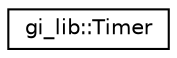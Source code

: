 digraph "Graphical Class Hierarchy"
{
  edge [fontname="Helvetica",fontsize="10",labelfontname="Helvetica",labelfontsize="10"];
  node [fontname="Helvetica",fontsize="10",shape=record];
  rankdir="LR";
  Node1 [label="gi_lib::Timer",height=0.2,width=0.4,color="black", fillcolor="white", style="filled",URL="$classgi__lib_1_1_timer.html",tooltip="High resolution timer. "];
}
